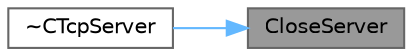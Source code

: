 digraph "CloseServer"
{
 // LATEX_PDF_SIZE
  bgcolor="transparent";
  edge [fontname=Helvetica,fontsize=10,labelfontname=Helvetica,labelfontsize=10];
  node [fontname=Helvetica,fontsize=10,shape=box,height=0.2,width=0.4];
  rankdir="RL";
  Node1 [id="Node000001",label="CloseServer",height=0.2,width=0.4,color="gray40", fillcolor="grey60", style="filled", fontcolor="black",tooltip="关闭服务器"];
  Node1 -> Node2 [id="edge1_Node000001_Node000002",dir="back",color="steelblue1",style="solid",tooltip=" "];
  Node2 [id="Node000002",label="~CTcpServer",height=0.2,width=0.4,color="grey40", fillcolor="white", style="filled",URL="$class_c_tcp_server.html#a42c516f8283772da4f16ebc60d18c495",tooltip=" "];
}
